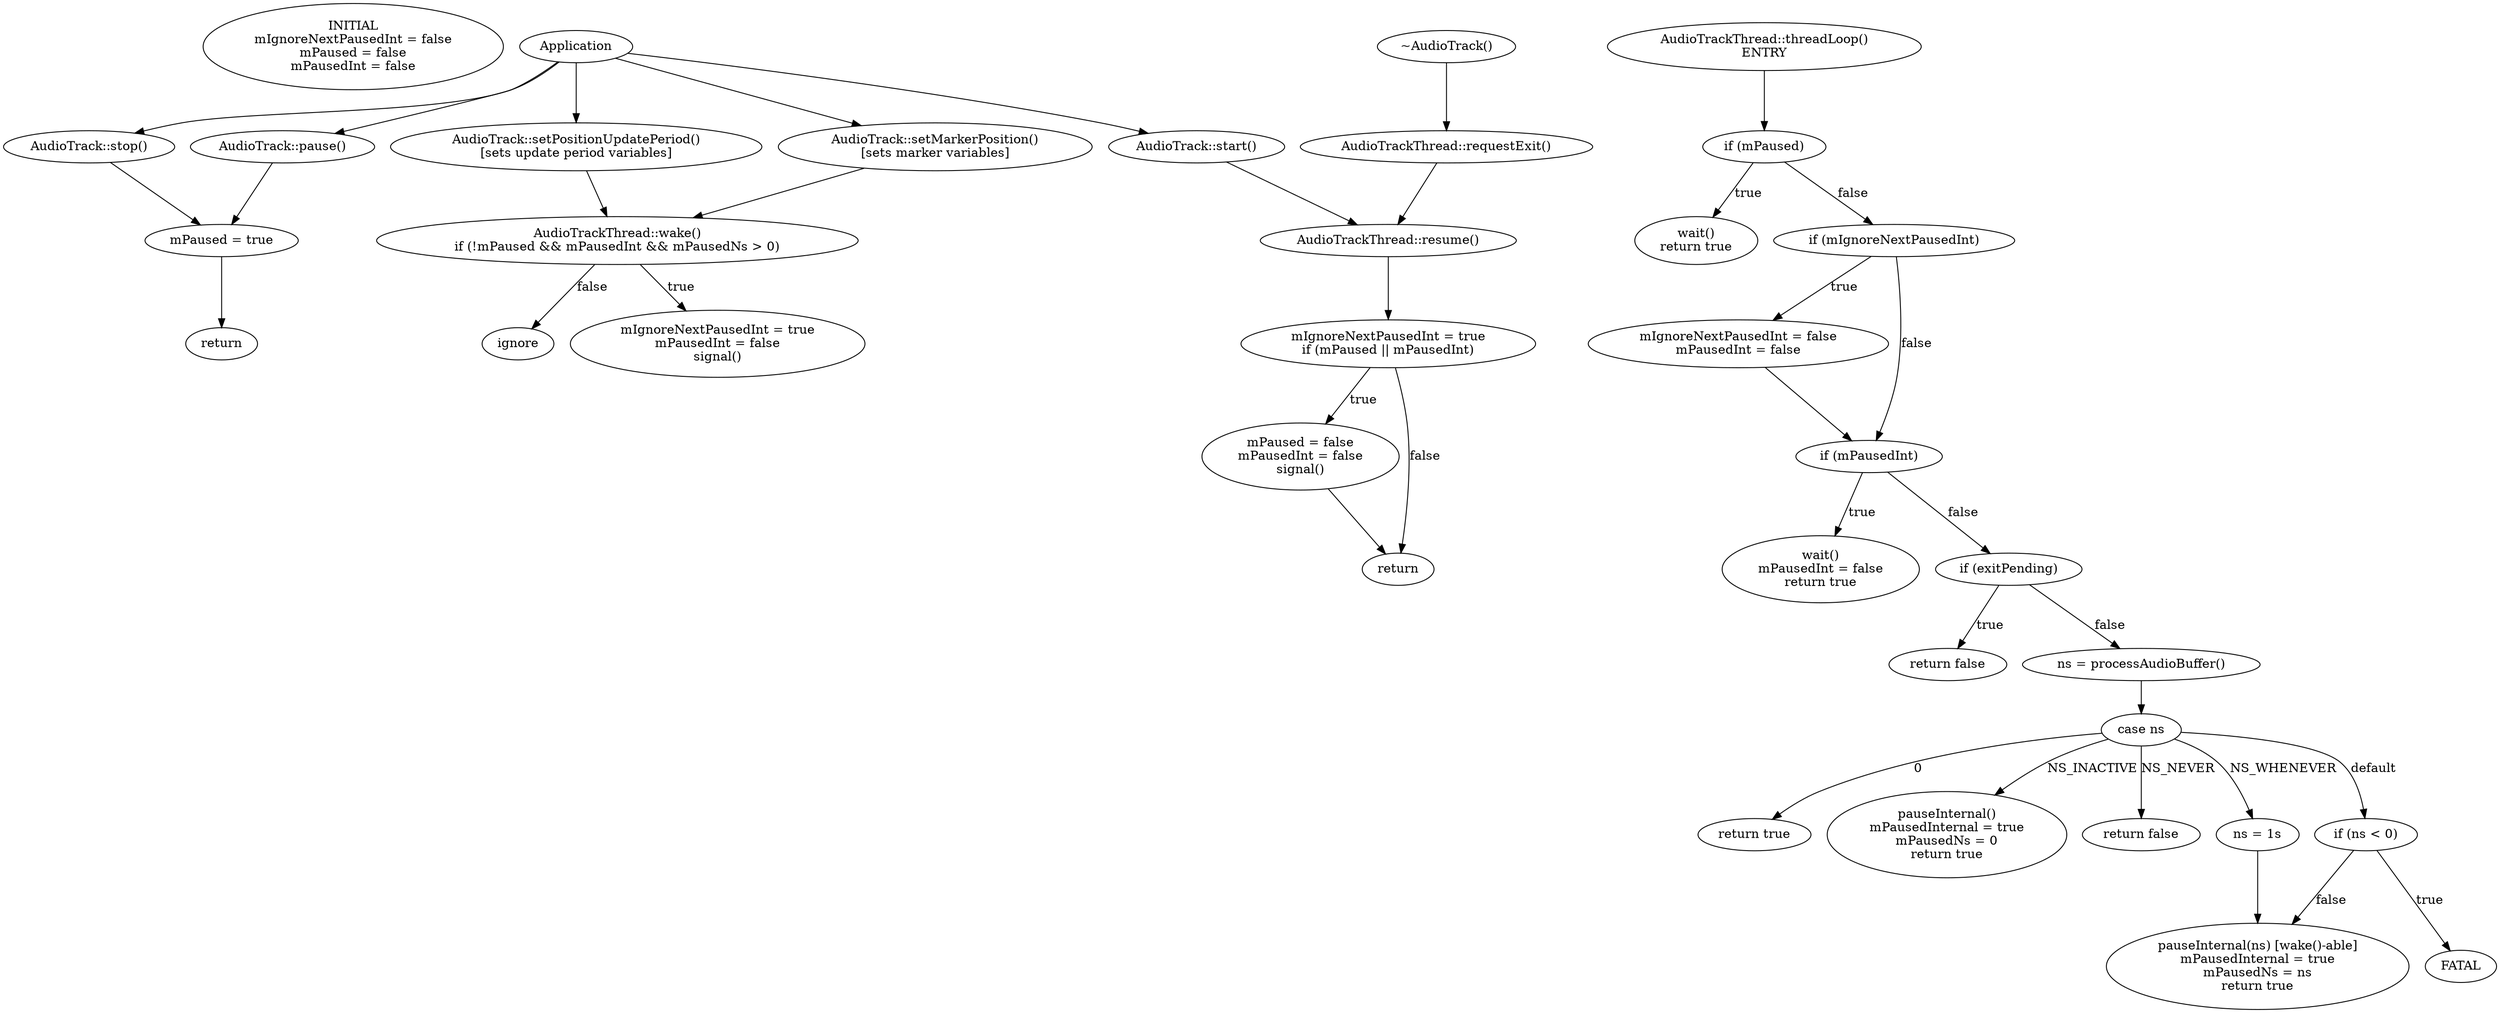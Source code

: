 digraph paused {
initial [label="INITIAL\n\
mIgnoreNextPausedInt = false\n\
mPaused = false\n\
mPausedInt = false"];

resume_body [label="mIgnoreNextPausedInt = true\nif (mPaused || mPausedInt)"];
resume_paused [label="mPaused = false\nmPausedInt = false\nsignal()"];
resume_paused -> resume_merged;
resume_merged [label="return"];

Application -> ATstop;
ATstop [label="AudioTrack::stop()"];
ATstop -> pause;
Application -> ATpause;
ATpause [label="AudioTrack::pause()"];
ATpause -> pause;
ATstart -> resume;
ATstart [label="AudioTrack::start()"];
destructor [label="~AudioTrack()"];
destructor -> requestExit;
requestExit [label="AudioTrackThread::requestExit()"];
requestExit -> resume;
Application -> ATsetMarkerPosition
ATsetMarkerPosition [label="AudioTrack::setMarkerPosition()\n[sets marker variables]"];
ATsetMarkerPosition -> ATTwake
Application -> ATsetPositionUpdatePeriod
ATsetPositionUpdatePeriod [label="AudioTrack::setPositionUpdatePeriod()\n[sets update period variables]"];
ATsetPositionUpdatePeriod -> ATTwake
Application -> ATstart;

resume [label="AudioTrackThread::resume()"];
resume -> resume_body;

resume_body -> resume_paused [label="true"];
resume_body -> resume_merged [label="false"];

ATTwake [label="AudioTrackThread::wake()\nif (!mPaused && mPausedInt && mPausedNs > 0)"];
ATTwake-> ATTWake_wakeable [label="true"];
ATTWake_wakeable [label="mIgnoreNextPausedInt = true\nmPausedInt = false\nsignal()"];
ATTwake-> ATTWake_cannotwake [label="false"]
ATTWake_cannotwake [label="ignore"];

pause [label="mPaused = true"];
pause -> return;

threadLoop [label="AudioTrackThread::threadLoop()\nENTRY"];
threadLoop -> threadLoop_1;
threadLoop_1 [label="if (mPaused)"];
threadLoop_1 -> threadLoop_1_true [label="true"];
threadLoop_1 -> threadLoop_2 [label="false"];
threadLoop_1_true [label="wait()\nreturn true"];
threadLoop_2 [label="if (mIgnoreNextPausedInt)"];
threadLoop_2 -> threadLoop_2_true [label="true"];
threadLoop_2 -> threadLoop_3 [label="false"];
threadLoop_2_true [label="mIgnoreNextPausedInt = false\nmPausedInt = false"];
threadLoop_2_true -> threadLoop_3;
threadLoop_3 [label="if (mPausedInt)"];
threadLoop_3 -> threadLoop_3_true [label="true"];
threadLoop_3 -> threadLoop_4 [label="false"];
threadLoop_3_true [label="wait()\nmPausedInt = false\nreturn true"];
threadLoop_4 [label="if (exitPending)"];
threadLoop_4 -> threadLoop_4_true [label="true"];
threadLoop_4 -> threadLoop_5 [label="false"];
threadLoop_4_true [label="return false"];
threadLoop_5 [label="ns = processAudioBuffer()"];
threadLoop_5 -> threadLoop_6;
threadLoop_6 [label="case ns"];
threadLoop_6 -> threadLoop_6_0 [label="0"];
threadLoop_6 -> threadLoop_6_NS_INACTIVE [label="NS_INACTIVE"];
threadLoop_6 -> threadLoop_6_NS_NEVER [label="NS_NEVER"];
threadLoop_6 -> threadLoop_6_NS_WHENEVER [label="NS_WHENEVER"];
threadLoop_6 -> threadLoop_6_default [label="default"];
threadLoop_6_default [label="if (ns < 0)"];
threadLoop_6_default -> threadLoop_6_default_true [label="true"];
threadLoop_6_default -> threadLoop_6_default_false [label="false"];
threadLoop_6_default_true [label="FATAL"];
threadLoop_6_default_false [label="pauseInternal(ns) [wake()-able]\nmPausedInternal = true\nmPausedNs = ns\nreturn true"];
threadLoop_6_0 [label="return true"];
threadLoop_6_NS_INACTIVE [label="pauseInternal()\nmPausedInternal = true\nmPausedNs = 0\nreturn true"];
threadLoop_6_NS_NEVER [label="return false"];
threadLoop_6_NS_WHENEVER [label="ns = 1s"];
threadLoop_6_NS_WHENEVER -> threadLoop_6_default_false;

}

